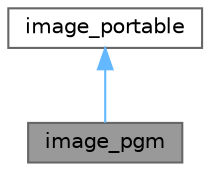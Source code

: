 digraph "image_pgm"
{
 // LATEX_PDF_SIZE
  bgcolor="transparent";
  edge [fontname=Helvetica,fontsize=10,labelfontname=Helvetica,labelfontsize=10];
  node [fontname=Helvetica,fontsize=10,shape=box,height=0.2,width=0.4];
  Node1 [id="Node000001",label="image_pgm",height=0.2,width=0.4,color="gray40", fillcolor="grey60", style="filled", fontcolor="black",tooltip="The image_pgm class provides methods to read and write PGM images with various bit depths."];
  Node2 -> Node1 [id="edge1_Node000001_Node000002",dir="back",color="steelblue1",style="solid",tooltip=" "];
  Node2 [id="Node000002",label="image_portable",height=0.2,width=0.4,color="gray40", fillcolor="white", style="filled",URL="$classimage__portable.html",tooltip="Base class for portable image formats. This class provides an interface for reading and writing porta..."];
}

